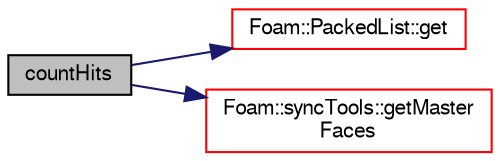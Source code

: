digraph "countHits"
{
  bgcolor="transparent";
  edge [fontname="FreeSans",fontsize="10",labelfontname="FreeSans",labelfontsize="10"];
  node [fontname="FreeSans",fontsize="10",shape=record];
  rankdir="LR";
  Node1 [label="countHits",height=0.2,width=0.4,color="black", fillcolor="grey75", style="filled" fontcolor="black"];
  Node1 -> Node2 [color="midnightblue",fontsize="10",style="solid",fontname="FreeSans"];
  Node2 [label="Foam::PackedList::get",height=0.2,width=0.4,color="red",URL="$a01707.html#a1e2b0b59f39fd7a107318bf07ce5170b",tooltip="Get value at index I. "];
  Node1 -> Node3 [color="midnightblue",fontsize="10",style="solid",fontname="FreeSans"];
  Node3 [label="Foam::syncTools::getMaster\lFaces",height=0.2,width=0.4,color="red",URL="$a02474.html#a46e7fd91866d97d6f21c35b1a892f0c4",tooltip="Get per face whether it is uncoupled or a master of a. "];
}
